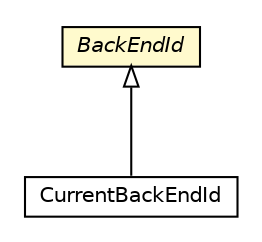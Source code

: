 #!/usr/local/bin/dot
#
# Class diagram 
# Generated by UMLGraph version 5.1 (http://www.umlgraph.org/)
#

digraph G {
	edge [fontname="Helvetica",fontsize=10,labelfontname="Helvetica",labelfontsize=10];
	node [fontname="Helvetica",fontsize=10,shape=plaintext];
	nodesep=0.25;
	ranksep=0.5;
	// pt.ist.fenixframework.backend.CurrentBackEndId
	c62107 [label=<<table title="pt.ist.fenixframework.backend.CurrentBackEndId" border="0" cellborder="1" cellspacing="0" cellpadding="2" port="p" href="./CurrentBackEndId.html">
		<tr><td><table border="0" cellspacing="0" cellpadding="1">
<tr><td align="center" balign="center"> CurrentBackEndId </td></tr>
		</table></td></tr>
		</table>>, fontname="Helvetica", fontcolor="black", fontsize=10.0];
	// pt.ist.fenixframework.backend.BackEndId
	c62108 [label=<<table title="pt.ist.fenixframework.backend.BackEndId" border="0" cellborder="1" cellspacing="0" cellpadding="2" port="p" bgcolor="lemonChiffon" href="./BackEndId.html">
		<tr><td><table border="0" cellspacing="0" cellpadding="1">
<tr><td align="center" balign="center"><font face="Helvetica-Oblique"> BackEndId </font></td></tr>
		</table></td></tr>
		</table>>, fontname="Helvetica", fontcolor="black", fontsize=10.0];
	//pt.ist.fenixframework.backend.CurrentBackEndId extends pt.ist.fenixframework.backend.BackEndId
	c62108:p -> c62107:p [dir=back,arrowtail=empty];
}

